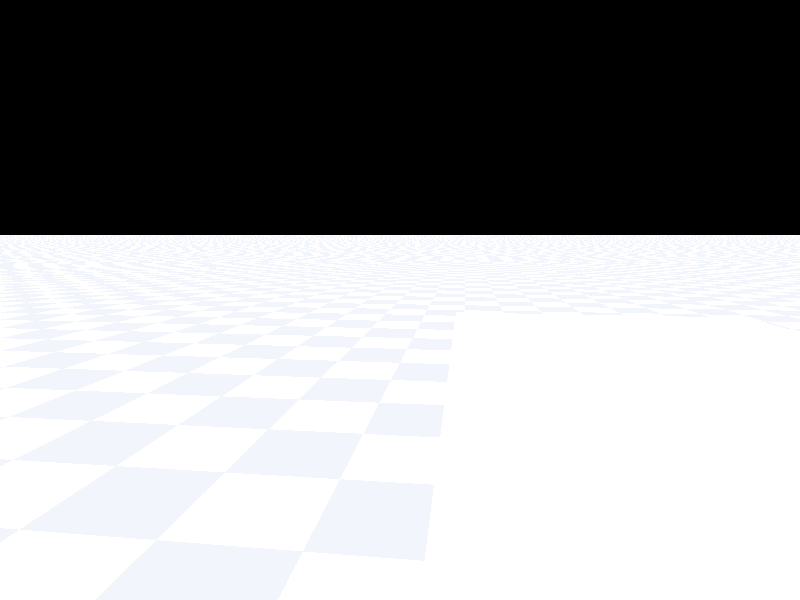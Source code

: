 /**************************** DEFAULT SETTINGS *******************************/
global_settings {
  assumed_gamma 1.0
}

#default {
  finish {
    ambient 0.1
    diffuse 0.9
    }
}

/**************************** INCLUDES *******************************/
#include "colors.inc"
#include "textures.inc"
#include "transforms.inc"

/**************************** CAMERA *******************************/                          
camera {
  angle 75
  location  <-2.5 , 1 ,-4>
  right     (x * image_width) / image_height
  look_at   <-3. , 0.5, 0>
}

/**************************** LIGHT *******************************/
light_source {
  <-3500, 1000, -1500>
  color rgb <1, 0.9, 0.8>
}

/**************************** POOL *******************************/
// Pool texture
#declare Pool_Tex =
  texture {
    pigment {
      color rgb <1, 1, 1>
    }  
    
    finish {
      phong 0.50
    }
  }

// Pool dimensions
#declare Pool_X = 3;
#declare Pool_Y = 2;
#declare Pool_Z = 8;
#declare Border = 0.1;   

// Pool transformation
#declare Pool_Transformation =
  transform {
    translate <-2.5, 0.1, -6>
  }

// Inner part of the pool
#declare Pool_Inner = 
  box {
    <0, -Pool_Y, 0>, <Pool_X, Pool_Y, Pool_Z>   
  } 

// Outer part of the pool
#declare Pool_Outer = 
  box {
    <-Border, -Pool_Y - 0.01, -Border> ,
    <Pool_X + Border, 0.001, Pool_Z + Border> 
  }
  
// Pool
#declare Pool =
  difference {
    object {
      Pool_Outer
      
      texture{
        Pool_Tex
      }
    }

    object {
      Pool_Inner
      
      texture {
        Pool_Tex
      }
    } 
}

/**************************** GROUND *******************************/
difference{
 plane {
  <0, 1, 0>, 0
  texture {
    pigment {
      checker color White, color Silver
      scale 0.5
    }
  }
 }  
  // end plane
  object {
    Pool_Outer  
    
    texture {
      Pool_Tex
    } 
    
    transform Pool_Transformation 
  }
}

object {
  Pool 
  transform Pool_Transformation
}   
